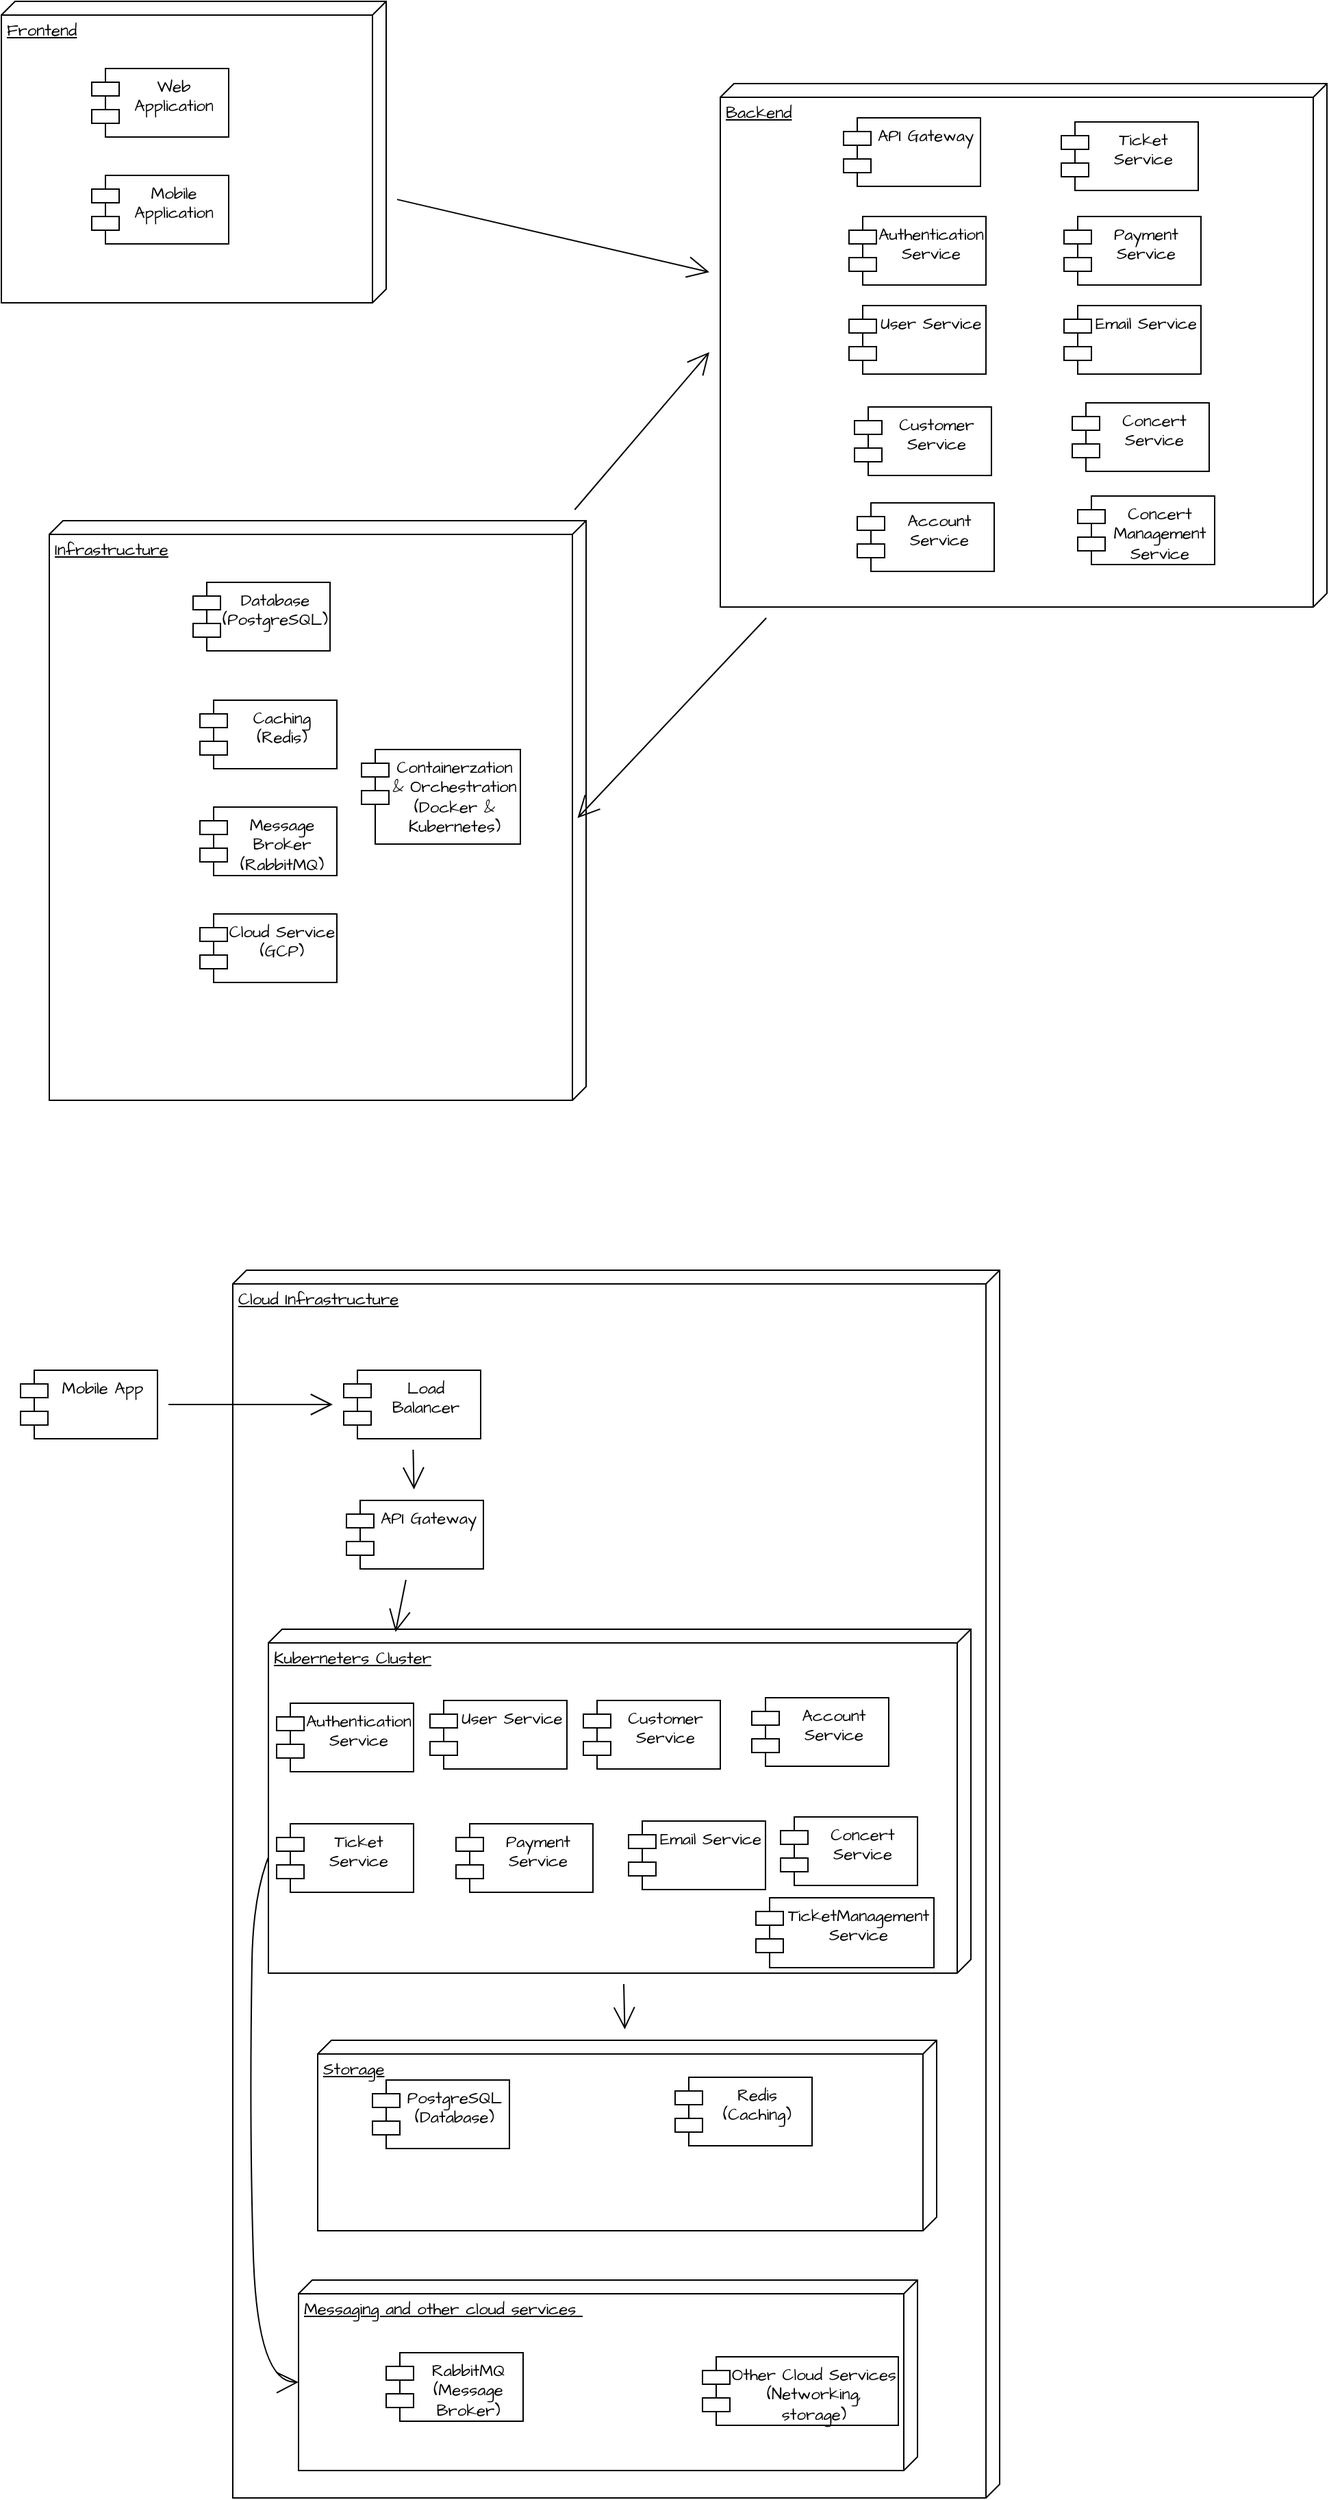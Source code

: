 <mxfile version="24.4.13" type="device">
  <diagram id="-2DjYDvpzn5wzvAoBuDy" name="Page-1">
    <mxGraphModel dx="1601" dy="1246" grid="0" gridSize="10" guides="1" tooltips="1" connect="1" arrows="1" fold="1" page="0" pageScale="1" pageWidth="850" pageHeight="1100" math="0" shadow="0">
      <root>
        <mxCell id="0" />
        <mxCell id="1" parent="0" />
        <mxCell id="FoxLwYXWtzSTvaqwiJWA-57" style="edgeStyle=none;curved=1;rounded=0;orthogonalLoop=1;jettySize=auto;html=1;fontFamily=Architects Daughter;fontSource=https%3A%2F%2Ffonts.googleapis.com%2Fcss%3Ffamily%3DArchitects%2BDaughter;fontSize=16;startSize=14;endArrow=open;endSize=14;sourcePerimeterSpacing=8;targetPerimeterSpacing=8;" parent="1" source="FoxLwYXWtzSTvaqwiJWA-6" target="FoxLwYXWtzSTvaqwiJWA-9" edge="1">
          <mxGeometry relative="1" as="geometry" />
        </mxCell>
        <mxCell id="FoxLwYXWtzSTvaqwiJWA-6" value="Frontend" style="verticalAlign=top;align=left;spacingTop=8;spacingLeft=2;spacingRight=12;shape=cube;size=10;direction=south;fontStyle=4;html=1;whiteSpace=wrap;fontFamily=Architects Daughter;fontSource=https%3A%2F%2Ffonts.googleapis.com%2Fcss%3Ffamily%3DArchitects%2BDaughter;" parent="1" vertex="1">
          <mxGeometry x="-112" y="-70" width="281" height="220" as="geometry" />
        </mxCell>
        <mxCell id="FoxLwYXWtzSTvaqwiJWA-7" value="Web Application" style="shape=module;align=left;spacingLeft=20;align=center;verticalAlign=top;whiteSpace=wrap;html=1;fontFamily=Architects Daughter;fontSource=https%3A%2F%2Ffonts.googleapis.com%2Fcss%3Ffamily%3DArchitects%2BDaughter;" parent="1" vertex="1">
          <mxGeometry x="-46" y="-21" width="100" height="50" as="geometry" />
        </mxCell>
        <mxCell id="FoxLwYXWtzSTvaqwiJWA-8" value="Mobile Application" style="shape=module;align=left;spacingLeft=20;align=center;verticalAlign=top;whiteSpace=wrap;html=1;fontFamily=Architects Daughter;fontSource=https%3A%2F%2Ffonts.googleapis.com%2Fcss%3Ffamily%3DArchitects%2BDaughter;" parent="1" vertex="1">
          <mxGeometry x="-46" y="57" width="100" height="50" as="geometry" />
        </mxCell>
        <mxCell id="FoxLwYXWtzSTvaqwiJWA-9" value="Backend&lt;div&gt;&lt;br&gt;&lt;/div&gt;" style="verticalAlign=top;align=left;spacingTop=8;spacingLeft=2;spacingRight=12;shape=cube;size=10;direction=south;fontStyle=4;html=1;whiteSpace=wrap;fontFamily=Architects Daughter;fontSource=https%3A%2F%2Ffonts.googleapis.com%2Fcss%3Ffamily%3DArchitects%2BDaughter;" parent="1" vertex="1">
          <mxGeometry x="413" y="-10" width="443" height="382" as="geometry" />
        </mxCell>
        <mxCell id="FoxLwYXWtzSTvaqwiJWA-10" value="Authentication Service" style="shape=module;align=left;spacingLeft=20;align=center;verticalAlign=top;whiteSpace=wrap;html=1;fontFamily=Architects Daughter;fontSource=https%3A%2F%2Ffonts.googleapis.com%2Fcss%3Ffamily%3DArchitects%2BDaughter;" parent="1" vertex="1">
          <mxGeometry x="507" y="87" width="100" height="50" as="geometry" />
        </mxCell>
        <mxCell id="FoxLwYXWtzSTvaqwiJWA-11" value="API Gateway" style="shape=module;align=left;spacingLeft=20;align=center;verticalAlign=top;whiteSpace=wrap;html=1;fontFamily=Architects Daughter;fontSource=https%3A%2F%2Ffonts.googleapis.com%2Fcss%3Ffamily%3DArchitects%2BDaughter;" parent="1" vertex="1">
          <mxGeometry x="503" y="15" width="100" height="50" as="geometry" />
        </mxCell>
        <mxCell id="FoxLwYXWtzSTvaqwiJWA-12" value="User Service" style="shape=module;align=left;spacingLeft=20;align=center;verticalAlign=top;whiteSpace=wrap;html=1;fontFamily=Architects Daughter;fontSource=https%3A%2F%2Ffonts.googleapis.com%2Fcss%3Ffamily%3DArchitects%2BDaughter;" parent="1" vertex="1">
          <mxGeometry x="507" y="152" width="100" height="50" as="geometry" />
        </mxCell>
        <mxCell id="FoxLwYXWtzSTvaqwiJWA-13" value="Concert Service" style="shape=module;align=left;spacingLeft=20;align=center;verticalAlign=top;whiteSpace=wrap;html=1;fontFamily=Architects Daughter;fontSource=https%3A%2F%2Ffonts.googleapis.com%2Fcss%3Ffamily%3DArchitects%2BDaughter;" parent="1" vertex="1">
          <mxGeometry x="670" y="223" width="100" height="50" as="geometry" />
        </mxCell>
        <mxCell id="FoxLwYXWtzSTvaqwiJWA-14" value="Ticket Service" style="shape=module;align=left;spacingLeft=20;align=center;verticalAlign=top;whiteSpace=wrap;html=1;fontFamily=Architects Daughter;fontSource=https%3A%2F%2Ffonts.googleapis.com%2Fcss%3Ffamily%3DArchitects%2BDaughter;" parent="1" vertex="1">
          <mxGeometry x="662" y="18" width="100" height="50" as="geometry" />
        </mxCell>
        <mxCell id="FoxLwYXWtzSTvaqwiJWA-15" value="Payment Service" style="shape=module;align=left;spacingLeft=20;align=center;verticalAlign=top;whiteSpace=wrap;html=1;fontFamily=Architects Daughter;fontSource=https%3A%2F%2Ffonts.googleapis.com%2Fcss%3Ffamily%3DArchitects%2BDaughter;" parent="1" vertex="1">
          <mxGeometry x="664" y="87" width="100" height="50" as="geometry" />
        </mxCell>
        <mxCell id="FoxLwYXWtzSTvaqwiJWA-16" value="Email Service" style="shape=module;align=left;spacingLeft=20;align=center;verticalAlign=top;whiteSpace=wrap;html=1;fontFamily=Architects Daughter;fontSource=https%3A%2F%2Ffonts.googleapis.com%2Fcss%3Ffamily%3DArchitects%2BDaughter;" parent="1" vertex="1">
          <mxGeometry x="664" y="152" width="100" height="50" as="geometry" />
        </mxCell>
        <mxCell id="FoxLwYXWtzSTvaqwiJWA-17" value="Infrastructure" style="verticalAlign=top;align=left;spacingTop=8;spacingLeft=2;spacingRight=12;shape=cube;size=10;direction=south;fontStyle=4;html=1;whiteSpace=wrap;fontFamily=Architects Daughter;fontSource=https%3A%2F%2Ffonts.googleapis.com%2Fcss%3Ffamily%3DArchitects%2BDaughter;" parent="1" vertex="1">
          <mxGeometry x="-77" y="309" width="392" height="423" as="geometry" />
        </mxCell>
        <mxCell id="FoxLwYXWtzSTvaqwiJWA-18" value="Database&lt;div&gt;(PostgreSQL)&lt;/div&gt;" style="shape=module;align=left;spacingLeft=20;align=center;verticalAlign=top;whiteSpace=wrap;html=1;fontFamily=Architects Daughter;fontSource=https%3A%2F%2Ffonts.googleapis.com%2Fcss%3Ffamily%3DArchitects%2BDaughter;" parent="1" vertex="1">
          <mxGeometry x="28" y="354" width="100" height="50" as="geometry" />
        </mxCell>
        <mxCell id="FoxLwYXWtzSTvaqwiJWA-19" value="Caching (Redis)" style="shape=module;align=left;spacingLeft=20;align=center;verticalAlign=top;whiteSpace=wrap;html=1;fontFamily=Architects Daughter;fontSource=https%3A%2F%2Ffonts.googleapis.com%2Fcss%3Ffamily%3DArchitects%2BDaughter;" parent="1" vertex="1">
          <mxGeometry x="33" y="440" width="100" height="50" as="geometry" />
        </mxCell>
        <mxCell id="FoxLwYXWtzSTvaqwiJWA-20" value="Containerzation &amp;amp; Orchestration (Docker &amp;amp; Kubernetes)" style="shape=module;align=left;spacingLeft=20;align=center;verticalAlign=top;whiteSpace=wrap;html=1;fontFamily=Architects Daughter;fontSource=https%3A%2F%2Ffonts.googleapis.com%2Fcss%3Ffamily%3DArchitects%2BDaughter;" parent="1" vertex="1">
          <mxGeometry x="151" y="476" width="116" height="69" as="geometry" />
        </mxCell>
        <mxCell id="FoxLwYXWtzSTvaqwiJWA-21" value="Message Broker&lt;br&gt;(RabbitMQ)" style="shape=module;align=left;spacingLeft=20;align=center;verticalAlign=top;whiteSpace=wrap;html=1;fontFamily=Architects Daughter;fontSource=https%3A%2F%2Ffonts.googleapis.com%2Fcss%3Ffamily%3DArchitects%2BDaughter;" parent="1" vertex="1">
          <mxGeometry x="33" y="518" width="100" height="50" as="geometry" />
        </mxCell>
        <mxCell id="FoxLwYXWtzSTvaqwiJWA-22" value="Cloud Service&lt;br&gt;(GCP)" style="shape=module;align=left;spacingLeft=20;align=center;verticalAlign=top;whiteSpace=wrap;html=1;fontFamily=Architects Daughter;fontSource=https%3A%2F%2Ffonts.googleapis.com%2Fcss%3Ffamily%3DArchitects%2BDaughter;" parent="1" vertex="1">
          <mxGeometry x="33" y="596" width="100" height="50" as="geometry" />
        </mxCell>
        <mxCell id="FoxLwYXWtzSTvaqwiJWA-23" value="Cloud Infrastructure" style="verticalAlign=top;align=left;spacingTop=8;spacingLeft=2;spacingRight=12;shape=cube;size=10;direction=south;fontStyle=4;html=1;whiteSpace=wrap;fontFamily=Architects Daughter;fontSource=https%3A%2F%2Ffonts.googleapis.com%2Fcss%3Ffamily%3DArchitects%2BDaughter;" parent="1" vertex="1">
          <mxGeometry x="57" y="856" width="560" height="896" as="geometry" />
        </mxCell>
        <mxCell id="FoxLwYXWtzSTvaqwiJWA-46" style="edgeStyle=none;curved=1;rounded=0;orthogonalLoop=1;jettySize=auto;html=1;fontFamily=Architects Daughter;fontSource=https%3A%2F%2Ffonts.googleapis.com%2Fcss%3Ffamily%3DArchitects%2BDaughter;fontSize=16;startSize=14;endArrow=open;endSize=14;sourcePerimeterSpacing=8;targetPerimeterSpacing=8;" parent="1" source="FoxLwYXWtzSTvaqwiJWA-24" target="FoxLwYXWtzSTvaqwiJWA-25" edge="1">
          <mxGeometry relative="1" as="geometry" />
        </mxCell>
        <mxCell id="FoxLwYXWtzSTvaqwiJWA-24" value="Load Balancer" style="shape=module;align=left;spacingLeft=20;align=center;verticalAlign=top;whiteSpace=wrap;html=1;fontFamily=Architects Daughter;fontSource=https%3A%2F%2Ffonts.googleapis.com%2Fcss%3Ffamily%3DArchitects%2BDaughter;" parent="1" vertex="1">
          <mxGeometry x="138" y="929" width="100" height="50" as="geometry" />
        </mxCell>
        <mxCell id="FoxLwYXWtzSTvaqwiJWA-25" value="API Gateway" style="shape=module;align=left;spacingLeft=20;align=center;verticalAlign=top;whiteSpace=wrap;html=1;fontFamily=Architects Daughter;fontSource=https%3A%2F%2Ffonts.googleapis.com%2Fcss%3Ffamily%3DArchitects%2BDaughter;" parent="1" vertex="1">
          <mxGeometry x="140" y="1024" width="100" height="50" as="geometry" />
        </mxCell>
        <mxCell id="FoxLwYXWtzSTvaqwiJWA-54" style="edgeStyle=none;curved=1;rounded=0;orthogonalLoop=1;jettySize=auto;html=1;fontFamily=Architects Daughter;fontSource=https%3A%2F%2Ffonts.googleapis.com%2Fcss%3Ffamily%3DArchitects%2BDaughter;fontSize=16;startSize=14;endArrow=open;endSize=14;sourcePerimeterSpacing=8;targetPerimeterSpacing=8;" parent="1" source="FoxLwYXWtzSTvaqwiJWA-27" target="FoxLwYXWtzSTvaqwiJWA-24" edge="1">
          <mxGeometry relative="1" as="geometry" />
        </mxCell>
        <mxCell id="FoxLwYXWtzSTvaqwiJWA-27" value="Mobile App" style="shape=module;align=left;spacingLeft=20;align=center;verticalAlign=top;whiteSpace=wrap;html=1;fontFamily=Architects Daughter;fontSource=https%3A%2F%2Ffonts.googleapis.com%2Fcss%3Ffamily%3DArchitects%2BDaughter;" parent="1" vertex="1">
          <mxGeometry x="-98" y="929" width="100" height="50" as="geometry" />
        </mxCell>
        <mxCell id="FoxLwYXWtzSTvaqwiJWA-49" style="edgeStyle=none;curved=1;rounded=0;orthogonalLoop=1;jettySize=auto;html=1;fontFamily=Architects Daughter;fontSource=https%3A%2F%2Ffonts.googleapis.com%2Fcss%3Ffamily%3DArchitects%2BDaughter;fontSize=16;startSize=14;endArrow=open;endSize=14;sourcePerimeterSpacing=8;targetPerimeterSpacing=8;" parent="1" source="FoxLwYXWtzSTvaqwiJWA-28" target="FoxLwYXWtzSTvaqwiJWA-36" edge="1">
          <mxGeometry relative="1" as="geometry" />
        </mxCell>
        <mxCell id="FoxLwYXWtzSTvaqwiJWA-50" style="edgeStyle=none;curved=1;rounded=0;orthogonalLoop=1;jettySize=auto;html=1;fontFamily=Architects Daughter;fontSource=https%3A%2F%2Ffonts.googleapis.com%2Fcss%3Ffamily%3DArchitects%2BDaughter;fontSize=16;startSize=14;endArrow=open;endSize=14;sourcePerimeterSpacing=8;targetPerimeterSpacing=8;exitX=0;exitY=0;exitDx=120.5;exitDy=452;exitPerimeter=0;entryX=0;entryY=0;entryDx=74.5;entryDy=452;entryPerimeter=0;" parent="1" source="FoxLwYXWtzSTvaqwiJWA-28" target="FoxLwYXWtzSTvaqwiJWA-37" edge="1">
          <mxGeometry relative="1" as="geometry">
            <Array as="points">
              <mxPoint x="73" y="1239" />
              <mxPoint x="69" y="1482" />
              <mxPoint x="75" y="1668" />
            </Array>
          </mxGeometry>
        </mxCell>
        <mxCell id="FoxLwYXWtzSTvaqwiJWA-28" value="Kuberneters Cluster" style="verticalAlign=top;align=left;spacingTop=8;spacingLeft=2;spacingRight=12;shape=cube;size=10;direction=south;fontStyle=4;html=1;whiteSpace=wrap;fontFamily=Architects Daughter;fontSource=https%3A%2F%2Ffonts.googleapis.com%2Fcss%3Ffamily%3DArchitects%2BDaughter;" parent="1" vertex="1">
          <mxGeometry x="83" y="1118" width="513" height="251" as="geometry" />
        </mxCell>
        <mxCell id="FoxLwYXWtzSTvaqwiJWA-29" value="Authentication Service" style="shape=module;align=left;spacingLeft=20;align=center;verticalAlign=top;whiteSpace=wrap;html=1;fontFamily=Architects Daughter;fontSource=https%3A%2F%2Ffonts.googleapis.com%2Fcss%3Ffamily%3DArchitects%2BDaughter;" parent="1" vertex="1">
          <mxGeometry x="89" y="1172" width="100" height="50" as="geometry" />
        </mxCell>
        <mxCell id="FoxLwYXWtzSTvaqwiJWA-30" value="Email Service" style="shape=module;align=left;spacingLeft=20;align=center;verticalAlign=top;whiteSpace=wrap;html=1;fontFamily=Architects Daughter;fontSource=https%3A%2F%2Ffonts.googleapis.com%2Fcss%3Ffamily%3DArchitects%2BDaughter;" parent="1" vertex="1">
          <mxGeometry x="346" y="1258" width="100" height="50" as="geometry" />
        </mxCell>
        <mxCell id="FoxLwYXWtzSTvaqwiJWA-31" value="Concert Service" style="shape=module;align=left;spacingLeft=20;align=center;verticalAlign=top;whiteSpace=wrap;html=1;fontFamily=Architects Daughter;fontSource=https%3A%2F%2Ffonts.googleapis.com%2Fcss%3Ffamily%3DArchitects%2BDaughter;" parent="1" vertex="1">
          <mxGeometry x="457" y="1255" width="100" height="50" as="geometry" />
        </mxCell>
        <mxCell id="FoxLwYXWtzSTvaqwiJWA-32" value="User Service" style="shape=module;align=left;spacingLeft=20;align=center;verticalAlign=top;whiteSpace=wrap;html=1;fontFamily=Architects Daughter;fontSource=https%3A%2F%2Ffonts.googleapis.com%2Fcss%3Ffamily%3DArchitects%2BDaughter;" parent="1" vertex="1">
          <mxGeometry x="201" y="1170" width="100" height="50" as="geometry" />
        </mxCell>
        <mxCell id="FoxLwYXWtzSTvaqwiJWA-33" value="Payment Service" style="shape=module;align=left;spacingLeft=20;align=center;verticalAlign=top;whiteSpace=wrap;html=1;fontFamily=Architects Daughter;fontSource=https%3A%2F%2Ffonts.googleapis.com%2Fcss%3Ffamily%3DArchitects%2BDaughter;" parent="1" vertex="1">
          <mxGeometry x="220" y="1260" width="100" height="50" as="geometry" />
        </mxCell>
        <mxCell id="FoxLwYXWtzSTvaqwiJWA-34" value="Ticket Service" style="shape=module;align=left;spacingLeft=20;align=center;verticalAlign=top;whiteSpace=wrap;html=1;fontFamily=Architects Daughter;fontSource=https%3A%2F%2Ffonts.googleapis.com%2Fcss%3Ffamily%3DArchitects%2BDaughter;" parent="1" vertex="1">
          <mxGeometry x="89" y="1260" width="100" height="50" as="geometry" />
        </mxCell>
        <mxCell id="FoxLwYXWtzSTvaqwiJWA-36" value="Storage" style="verticalAlign=top;align=left;spacingTop=8;spacingLeft=2;spacingRight=12;shape=cube;size=10;direction=south;fontStyle=4;html=1;whiteSpace=wrap;fontFamily=Architects Daughter;fontSource=https%3A%2F%2Ffonts.googleapis.com%2Fcss%3Ffamily%3DArchitects%2BDaughter;" parent="1" vertex="1">
          <mxGeometry x="119" y="1418" width="452" height="139" as="geometry" />
        </mxCell>
        <mxCell id="FoxLwYXWtzSTvaqwiJWA-37" value="Messaging and other cloud services&amp;nbsp;" style="verticalAlign=top;align=left;spacingTop=8;spacingLeft=2;spacingRight=12;shape=cube;size=10;direction=south;fontStyle=4;html=1;whiteSpace=wrap;fontFamily=Architects Daughter;fontSource=https%3A%2F%2Ffonts.googleapis.com%2Fcss%3Ffamily%3DArchitects%2BDaughter;" parent="1" vertex="1">
          <mxGeometry x="105" y="1593" width="452" height="139" as="geometry" />
        </mxCell>
        <mxCell id="FoxLwYXWtzSTvaqwiJWA-39" value="RabbitMQ&lt;br&gt;(Message Broker)" style="shape=module;align=left;spacingLeft=20;align=center;verticalAlign=top;whiteSpace=wrap;html=1;fontFamily=Architects Daughter;fontSource=https%3A%2F%2Ffonts.googleapis.com%2Fcss%3Ffamily%3DArchitects%2BDaughter;" parent="1" vertex="1">
          <mxGeometry x="169" y="1646" width="100" height="50" as="geometry" />
        </mxCell>
        <mxCell id="FoxLwYXWtzSTvaqwiJWA-40" value="Other Cloud Services (Networking, storage)" style="shape=module;align=left;spacingLeft=20;align=center;verticalAlign=top;whiteSpace=wrap;html=1;fontFamily=Architects Daughter;fontSource=https%3A%2F%2Ffonts.googleapis.com%2Fcss%3Ffamily%3DArchitects%2BDaughter;" parent="1" vertex="1">
          <mxGeometry x="400" y="1649" width="143" height="50" as="geometry" />
        </mxCell>
        <mxCell id="FoxLwYXWtzSTvaqwiJWA-41" value="Redis (Caching)" style="shape=module;align=left;spacingLeft=20;align=center;verticalAlign=top;whiteSpace=wrap;html=1;fontFamily=Architects Daughter;fontSource=https%3A%2F%2Ffonts.googleapis.com%2Fcss%3Ffamily%3DArchitects%2BDaughter;" parent="1" vertex="1">
          <mxGeometry x="380" y="1445" width="100" height="50" as="geometry" />
        </mxCell>
        <mxCell id="FoxLwYXWtzSTvaqwiJWA-42" value="PostgreSQL&lt;br&gt;(Database)" style="shape=module;align=left;spacingLeft=20;align=center;verticalAlign=top;whiteSpace=wrap;html=1;fontFamily=Architects Daughter;fontSource=https%3A%2F%2Ffonts.googleapis.com%2Fcss%3Ffamily%3DArchitects%2BDaughter;" parent="1" vertex="1">
          <mxGeometry x="159" y="1447" width="100" height="50" as="geometry" />
        </mxCell>
        <mxCell id="FoxLwYXWtzSTvaqwiJWA-47" style="edgeStyle=none;curved=1;rounded=0;orthogonalLoop=1;jettySize=auto;html=1;entryX=0.008;entryY=0.819;entryDx=0;entryDy=0;entryPerimeter=0;fontFamily=Architects Daughter;fontSource=https%3A%2F%2Ffonts.googleapis.com%2Fcss%3Ffamily%3DArchitects%2BDaughter;fontSize=16;startSize=14;endArrow=open;endSize=14;sourcePerimeterSpacing=8;targetPerimeterSpacing=8;" parent="1" source="FoxLwYXWtzSTvaqwiJWA-25" target="FoxLwYXWtzSTvaqwiJWA-28" edge="1">
          <mxGeometry relative="1" as="geometry" />
        </mxCell>
        <mxCell id="FoxLwYXWtzSTvaqwiJWA-60" style="edgeStyle=none;curved=1;rounded=0;orthogonalLoop=1;jettySize=auto;html=1;entryX=0;entryY=0;entryDx=196;entryDy=451;entryPerimeter=0;fontFamily=Architects Daughter;fontSource=https%3A%2F%2Ffonts.googleapis.com%2Fcss%3Ffamily%3DArchitects%2BDaughter;fontSize=16;startSize=14;endArrow=open;endSize=14;sourcePerimeterSpacing=8;targetPerimeterSpacing=8;" parent="1" source="FoxLwYXWtzSTvaqwiJWA-17" target="FoxLwYXWtzSTvaqwiJWA-9" edge="1">
          <mxGeometry relative="1" as="geometry" />
        </mxCell>
        <mxCell id="FoxLwYXWtzSTvaqwiJWA-61" style="edgeStyle=none;curved=1;rounded=0;orthogonalLoop=1;jettySize=auto;html=1;entryX=0.513;entryY=0.016;entryDx=0;entryDy=0;entryPerimeter=0;fontFamily=Architects Daughter;fontSource=https%3A%2F%2Ffonts.googleapis.com%2Fcss%3Ffamily%3DArchitects%2BDaughter;fontSize=16;startSize=14;endArrow=open;endSize=14;sourcePerimeterSpacing=8;targetPerimeterSpacing=8;" parent="1" source="FoxLwYXWtzSTvaqwiJWA-9" target="FoxLwYXWtzSTvaqwiJWA-17" edge="1">
          <mxGeometry relative="1" as="geometry" />
        </mxCell>
        <mxCell id="E49vankJNJ02fwnauAXD-1" value="Customer Service" style="shape=module;align=left;spacingLeft=20;align=center;verticalAlign=top;whiteSpace=wrap;html=1;fontFamily=Architects Daughter;fontSource=https%3A%2F%2Ffonts.googleapis.com%2Fcss%3Ffamily%3DArchitects%2BDaughter;" vertex="1" parent="1">
          <mxGeometry x="511" y="226" width="100" height="50" as="geometry" />
        </mxCell>
        <mxCell id="E49vankJNJ02fwnauAXD-2" value="Concert Management Service" style="shape=module;align=left;spacingLeft=20;align=center;verticalAlign=top;whiteSpace=wrap;html=1;fontFamily=Architects Daughter;fontSource=https%3A%2F%2Ffonts.googleapis.com%2Fcss%3Ffamily%3DArchitects%2BDaughter;" vertex="1" parent="1">
          <mxGeometry x="674" y="291" width="100" height="50" as="geometry" />
        </mxCell>
        <mxCell id="E49vankJNJ02fwnauAXD-3" value="Account Service" style="shape=module;align=left;spacingLeft=20;align=center;verticalAlign=top;whiteSpace=wrap;html=1;fontFamily=Architects Daughter;fontSource=https%3A%2F%2Ffonts.googleapis.com%2Fcss%3Ffamily%3DArchitects%2BDaughter;" vertex="1" parent="1">
          <mxGeometry x="513" y="296" width="100" height="50" as="geometry" />
        </mxCell>
        <mxCell id="E49vankJNJ02fwnauAXD-4" value="Customer Service" style="shape=module;align=left;spacingLeft=20;align=center;verticalAlign=top;whiteSpace=wrap;html=1;fontFamily=Architects Daughter;fontSource=https%3A%2F%2Ffonts.googleapis.com%2Fcss%3Ffamily%3DArchitects%2BDaughter;" vertex="1" parent="1">
          <mxGeometry x="313" y="1170" width="100" height="50" as="geometry" />
        </mxCell>
        <mxCell id="E49vankJNJ02fwnauAXD-5" value="Account Service" style="shape=module;align=left;spacingLeft=20;align=center;verticalAlign=top;whiteSpace=wrap;html=1;fontFamily=Architects Daughter;fontSource=https%3A%2F%2Ffonts.googleapis.com%2Fcss%3Ffamily%3DArchitects%2BDaughter;" vertex="1" parent="1">
          <mxGeometry x="436" y="1168" width="100" height="50" as="geometry" />
        </mxCell>
        <mxCell id="E49vankJNJ02fwnauAXD-6" value="TicketManagement Service" style="shape=module;align=left;spacingLeft=20;align=center;verticalAlign=top;whiteSpace=wrap;html=1;fontFamily=Architects Daughter;fontSource=https%3A%2F%2Ffonts.googleapis.com%2Fcss%3Ffamily%3DArchitects%2BDaughter;" vertex="1" parent="1">
          <mxGeometry x="439" y="1314" width="130" height="51" as="geometry" />
        </mxCell>
      </root>
    </mxGraphModel>
  </diagram>
</mxfile>
